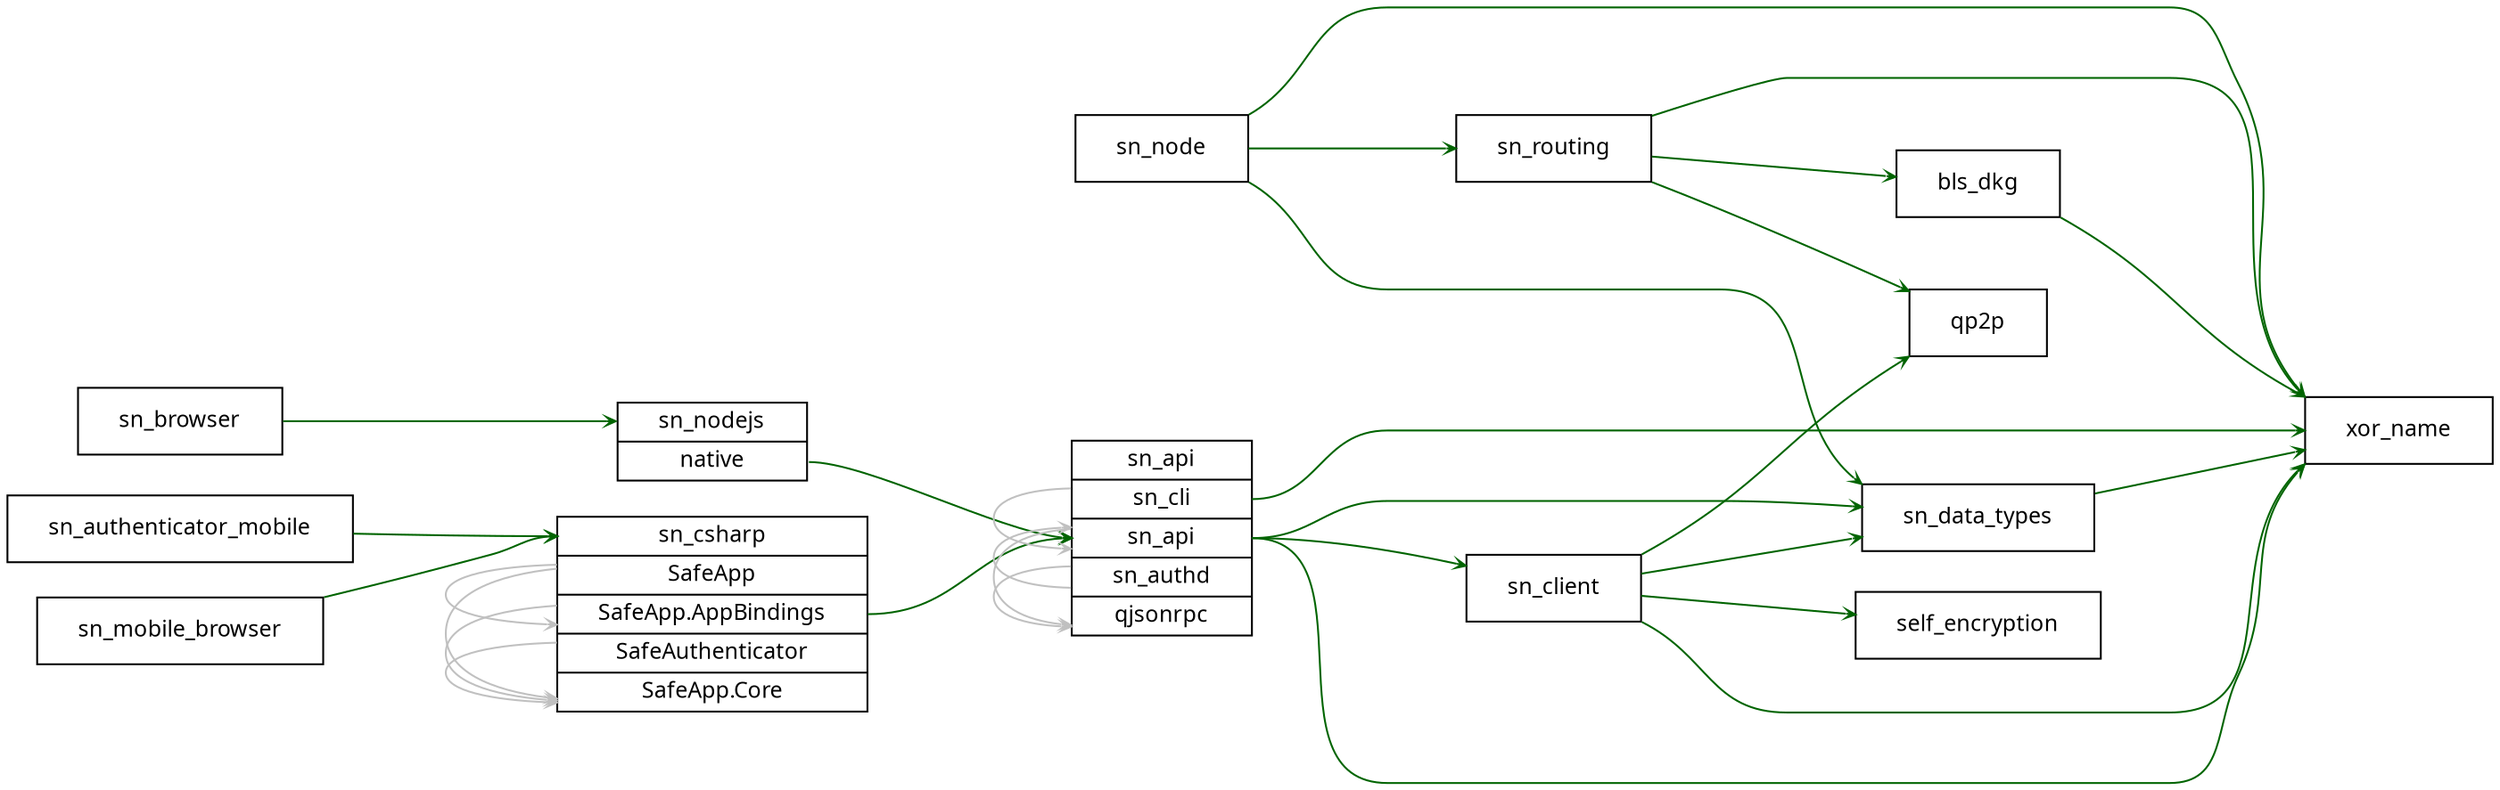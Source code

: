 digraph g {
  stylesheet = "./db.css"
  graph[
    rankdir = "LR"
    splines = "spline"
  ];
  node[
    fontsize = "12"
    margin = "0.3,0.06"
    fontname = "verdana"
    shape = "record"
  ];
  edge[
    minlen=3
    color="DarkGreen"
    arrowhead="vee"
    arrowsize=0.5
  ];

"xor_name" [
  label = "<K_xor_name> \N"
]

"sn_browser" [
  label = "<K_sn_browser> \N"
]

"bls_dkg" [
  label = "<K_bls_dkg> \N"
]

"sn_routing" [
  label = "<K_sn_routing> \N"
]

"qp2p" [
  label = "<K_qp2p> \N"
]

"sn_client" [
  label = "<K_sn_client> \N"
]

"sn_nodejs" [
  label = "<K_sn_nodejs> \N|<K_native> native"
]

"sn_data_types" [
  label = "<K_sn_data_types> \N"
]

"sn_mobile_browser" [
  label = "<K_sn_mobile_browser> \N"
]

"sn_csharp" [
  label = "<K_sn_csharp> \N|<K_SafeApp> SafeApp|<K_SafeApp.AppBindings> SafeApp.AppBindings|<K_SafeAuthenticator> SafeAuthenticator|<K_SafeApp.Core> SafeApp.Core"
]

"sn_authenticator_mobile" [
  label = "<K_sn_authenticator_mobile> \N"
]

"sn_node" [
  label = "<K_sn_node> \N"
]

"sn_api" [
  label = "\N|<K_sn_cli> sn_cli|<K_sn_api> sn_api|<K_sn_authd> sn_authd|<K_qjsonrpc> qjsonrpc"
]

"self_encryption" [
  label = "<K_self_encryption> \N"
]

"sn_csharp":"K_SafeApp.AppBindings" -> "sn_csharp":"K_SafeApp.Core"	[color="grey"]
"sn_csharp":"K_SafeApp.AppBindings" -> "sn_api":"K_sn_api"
"sn_browser":"K_sn_browser" -> "sn_nodejs":"K_sn_nodejs"
"sn_api":"K_sn_authd" -> "sn_api":"K_qjsonrpc"	[color="grey"]
"sn_api":"K_sn_authd" -> "sn_api":"K_sn_api"	[color="grey"]
"sn_csharp":"K_SafeAuthenticator" -> "sn_csharp":"K_SafeApp.Core"	[color="grey"]
"bls_dkg":"K_bls_dkg" -> "xor_name":"K_xor_name"
"sn_csharp":"K_SafeApp" -> "sn_csharp":"K_SafeApp.AppBindings"	[color="grey"]
"sn_csharp":"K_SafeApp" -> "sn_csharp":"K_SafeApp.Core"	[color="grey"]
"sn_routing":"K_sn_routing" -> "bls_dkg":"K_bls_dkg"
"sn_routing":"K_sn_routing" -> "qp2p":"K_qp2p"
"sn_routing":"K_sn_routing" -> "xor_name":"K_xor_name"
"sn_client":"K_sn_client" -> "qp2p":"K_qp2p"
"sn_client":"K_sn_client" -> "self_encryption":"K_self_encryption"
"sn_client":"K_sn_client" -> "sn_data_types":"K_sn_data_types"
"sn_client":"K_sn_client" -> "xor_name":"K_xor_name"
"sn_api":"K_sn_cli" -> "sn_api":"K_sn_api"	[color="grey"]
"sn_api":"K_sn_cli" -> "xor_name":"K_xor_name"
"sn_data_types":"K_sn_data_types" -> "xor_name":"K_xor_name"
"sn_mobile_browser":"K_sn_mobile_browser" -> "sn_csharp":"K_sn_csharp"
"sn_nodejs":"K_native" -> "sn_api":"K_sn_api"
"sn_authenticator_mobile":"K_sn_authenticator_mobile" -> "sn_csharp":"K_sn_csharp"
"sn_api":"K_sn_api" -> "sn_api":"K_qjsonrpc"	[color="grey"]
"sn_api":"K_sn_api" -> "sn_client":"K_sn_client"
"sn_api":"K_sn_api" -> "sn_data_types":"K_sn_data_types"
"sn_api":"K_sn_api" -> "xor_name":"K_xor_name"
"sn_node":"K_sn_node" -> "sn_data_types":"K_sn_data_types"
"sn_node":"K_sn_node" -> "sn_routing":"K_sn_routing"
"sn_node":"K_sn_node" -> "xor_name":"K_xor_name"
}
